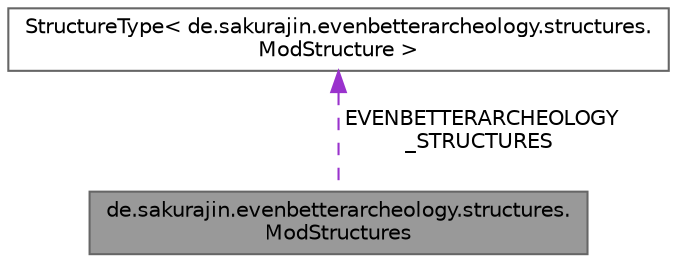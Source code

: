 digraph "de.sakurajin.evenbetterarcheology.structures.ModStructures"
{
 // LATEX_PDF_SIZE
  bgcolor="transparent";
  edge [fontname=Helvetica,fontsize=10,labelfontname=Helvetica,labelfontsize=10];
  node [fontname=Helvetica,fontsize=10,shape=box,height=0.2,width=0.4];
  Node1 [label="de.sakurajin.evenbetterarcheology.structures.\lModStructures",height=0.2,width=0.4,color="gray40", fillcolor="grey60", style="filled", fontcolor="black",tooltip=" "];
  Node2 -> Node1 [dir="back",color="darkorchid3",style="dashed",label=" EVENBETTERARCHEOLOGY\l_STRUCTURES" ];
  Node2 [label="StructureType\< de.sakurajin.evenbetterarcheology.structures.\lModStructure \>",height=0.2,width=0.4,color="gray40", fillcolor="white", style="filled",tooltip=" "];
}
